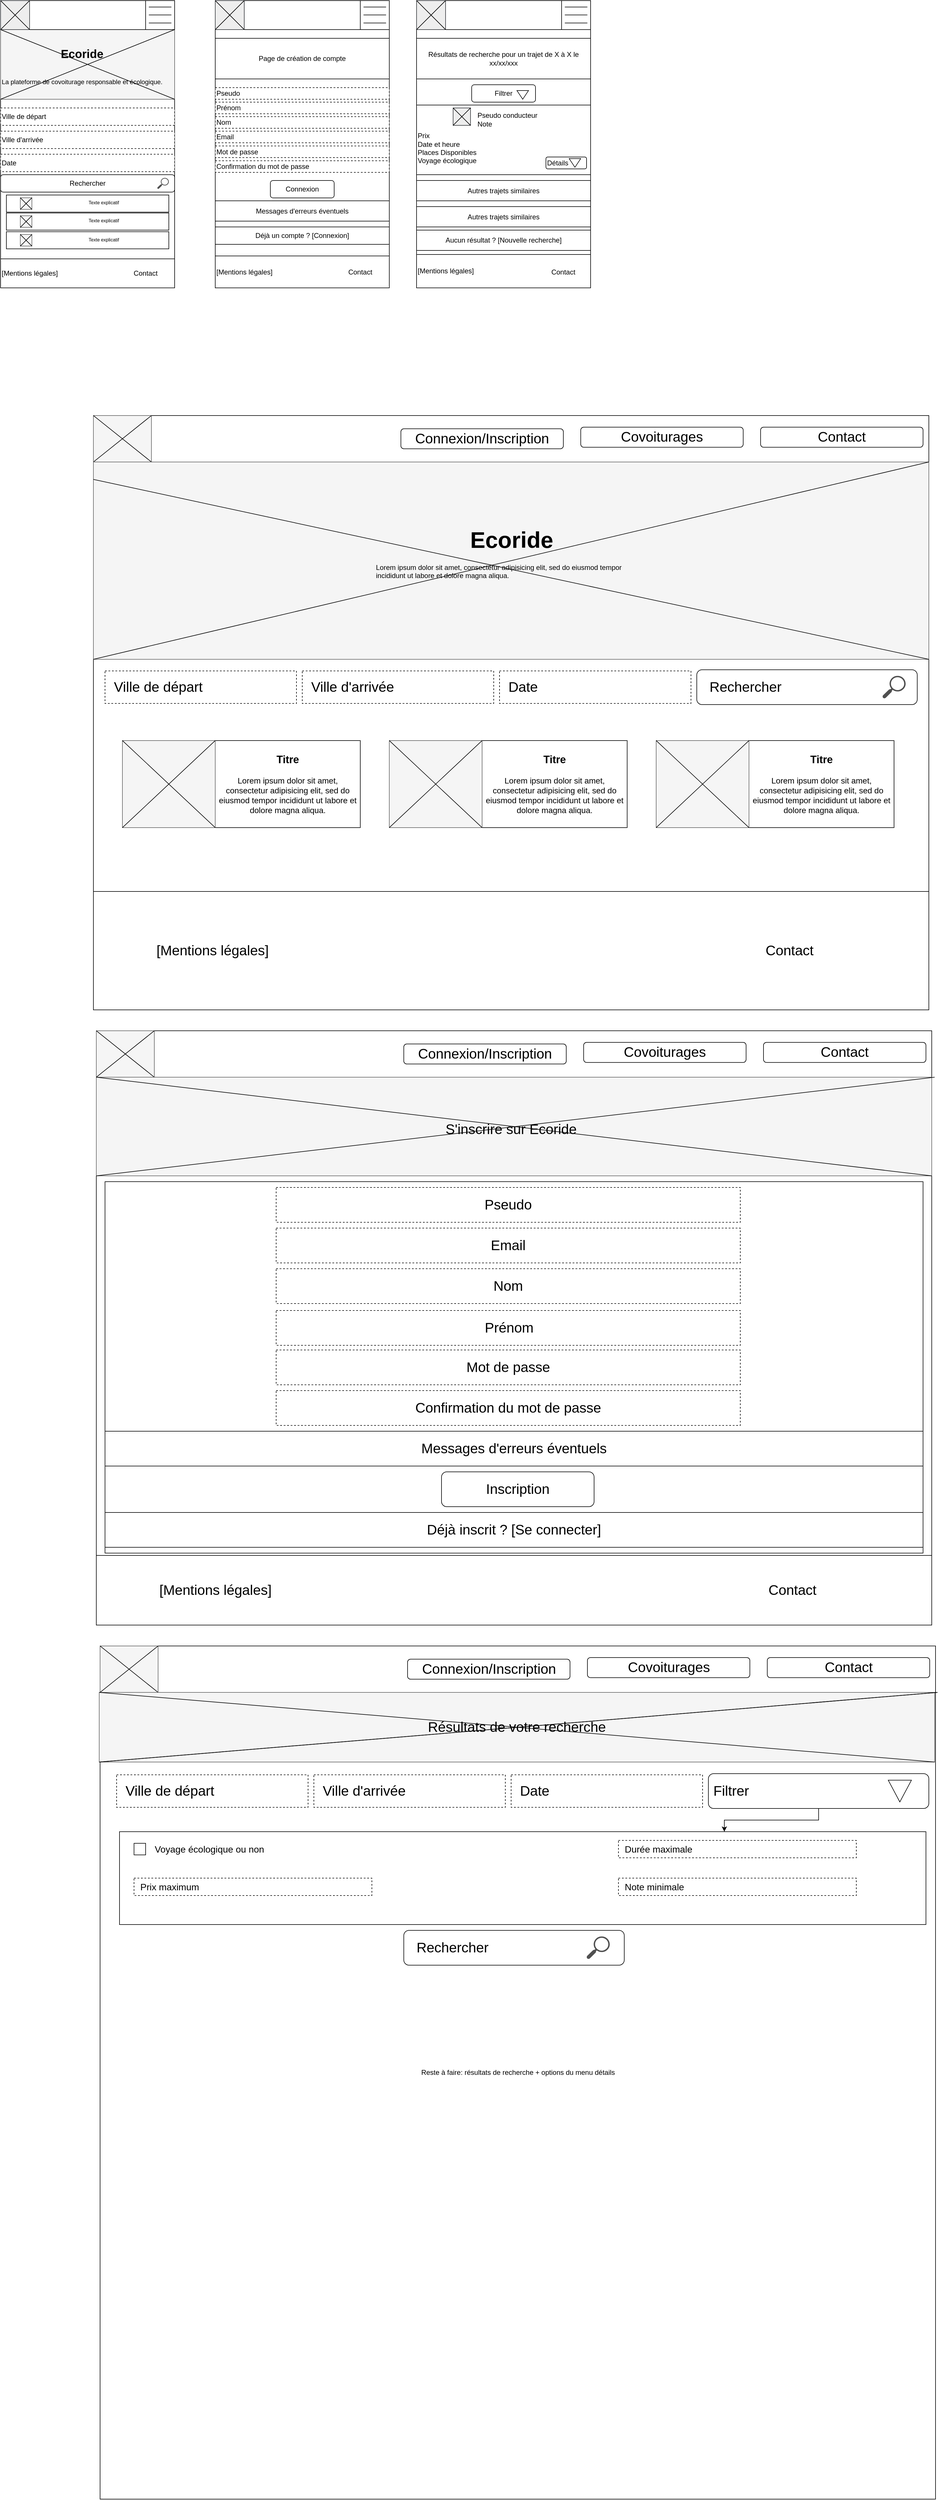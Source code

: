 <mxfile version="26.1.0">
  <diagram name="Page-1" id="P7umwvMnct3yrD_lnNOu">
    <mxGraphModel dx="3033" dy="1135" grid="1" gridSize="10" guides="1" tooltips="1" connect="1" arrows="1" fold="1" page="1" pageScale="1" pageWidth="827" pageHeight="1169" math="0" shadow="0">
      <root>
        <mxCell id="0" />
        <mxCell id="1" parent="0" />
        <mxCell id="SwhnOXpRfIDaBbRT-I1B-248" value="" style="rounded=0;whiteSpace=wrap;html=1;" vertex="1" parent="1">
          <mxGeometry x="-30" y="1300" width="1440" height="1024" as="geometry" />
        </mxCell>
        <mxCell id="SwhnOXpRfIDaBbRT-I1B-73" value="" style="rounded=0;whiteSpace=wrap;html=1;" vertex="1" parent="1">
          <mxGeometry x="527" y="587.5" width="300" height="492.5" as="geometry" />
        </mxCell>
        <mxCell id="SwhnOXpRfIDaBbRT-I1B-46" value="" style="rounded=0;whiteSpace=wrap;html=1;" vertex="1" parent="1">
          <mxGeometry x="180" y="585" width="300" height="495" as="geometry" />
        </mxCell>
        <mxCell id="SwhnOXpRfIDaBbRT-I1B-1" value="" style="rounded=0;whiteSpace=wrap;html=1;" vertex="1" parent="1">
          <mxGeometry x="-190" y="585" width="300" height="495" as="geometry" />
        </mxCell>
        <mxCell id="SwhnOXpRfIDaBbRT-I1B-24" value="" style="group;fillColor=#eeeeee;strokeColor=#36393d;" vertex="1" connectable="0" parent="1">
          <mxGeometry x="-190" y="635" width="300" height="120" as="geometry" />
        </mxCell>
        <mxCell id="SwhnOXpRfIDaBbRT-I1B-21" value="" style="rounded=0;whiteSpace=wrap;html=1;fillColor=#f5f5f5;fontColor=#333333;strokeColor=#666666;" vertex="1" parent="SwhnOXpRfIDaBbRT-I1B-24">
          <mxGeometry width="300" height="120" as="geometry" />
        </mxCell>
        <mxCell id="SwhnOXpRfIDaBbRT-I1B-22" value="" style="endArrow=none;html=1;rounded=0;entryX=0;entryY=1;entryDx=0;entryDy=0;exitX=1;exitY=0;exitDx=0;exitDy=0;" edge="1" parent="SwhnOXpRfIDaBbRT-I1B-24" source="SwhnOXpRfIDaBbRT-I1B-21" target="SwhnOXpRfIDaBbRT-I1B-21">
          <mxGeometry width="50" height="50" relative="1" as="geometry">
            <mxPoint x="125" y="80" as="sourcePoint" />
            <mxPoint x="175" y="30" as="targetPoint" />
          </mxGeometry>
        </mxCell>
        <mxCell id="SwhnOXpRfIDaBbRT-I1B-23" value="" style="endArrow=none;html=1;rounded=0;entryX=0;entryY=0;entryDx=0;entryDy=0;exitX=1;exitY=1;exitDx=0;exitDy=0;" edge="1" parent="SwhnOXpRfIDaBbRT-I1B-24" source="SwhnOXpRfIDaBbRT-I1B-21" target="SwhnOXpRfIDaBbRT-I1B-21">
          <mxGeometry width="50" height="50" relative="1" as="geometry">
            <mxPoint x="70" y="20" as="sourcePoint" />
            <mxPoint x="210" y="100" as="targetPoint" />
          </mxGeometry>
        </mxCell>
        <mxCell id="SwhnOXpRfIDaBbRT-I1B-25" value="&lt;h1 style=&quot;text-align: center; margin-top: 0px;&quot;&gt;&lt;span style=&quot;background-color: transparent; color: light-dark(rgb(0, 0, 0), rgb(255, 255, 255));&quot;&gt;&lt;font style=&quot;font-size: 20px;&quot;&gt;Ecoride&lt;/font&gt;&lt;/span&gt;&lt;/h1&gt;&lt;h1 style=&quot;margin-top: 0px;&quot;&gt;&lt;span style=&quot;background-color: transparent; color: light-dark(rgb(0, 0, 0), rgb(255, 255, 255)); font-weight: normal;&quot;&gt;&lt;font style=&quot;font-size: 11px;&quot;&gt;La plateforme de covoiturage responsable et écologique.&lt;/font&gt;&lt;/span&gt;&lt;/h1&gt;" style="text;html=1;whiteSpace=wrap;overflow=hidden;rounded=0;" vertex="1" parent="SwhnOXpRfIDaBbRT-I1B-24">
          <mxGeometry y="20" width="300" height="80" as="geometry" />
        </mxCell>
        <mxCell id="SwhnOXpRfIDaBbRT-I1B-26" value="Ville de départ" style="rounded=0;whiteSpace=wrap;html=1;dashed=1;align=left;" vertex="1" parent="1">
          <mxGeometry x="-190" y="770" width="300" height="30" as="geometry" />
        </mxCell>
        <mxCell id="SwhnOXpRfIDaBbRT-I1B-27" value="Ville d&#39;arrivée" style="rounded=0;whiteSpace=wrap;html=1;dashed=1;align=left;" vertex="1" parent="1">
          <mxGeometry x="-190" y="810" width="300" height="30" as="geometry" />
        </mxCell>
        <mxCell id="SwhnOXpRfIDaBbRT-I1B-28" value="Date" style="rounded=0;whiteSpace=wrap;html=1;dashed=1;align=left;" vertex="1" parent="1">
          <mxGeometry x="-190" y="849.75" width="300" height="30" as="geometry" />
        </mxCell>
        <mxCell id="SwhnOXpRfIDaBbRT-I1B-29" value="Rechercher" style="rounded=1;whiteSpace=wrap;html=1;" vertex="1" parent="1">
          <mxGeometry x="-190" y="885" width="300" height="30" as="geometry" />
        </mxCell>
        <mxCell id="SwhnOXpRfIDaBbRT-I1B-30" value="" style="sketch=0;pointerEvents=1;shadow=0;dashed=0;html=1;strokeColor=none;fillColor=#505050;labelPosition=center;verticalLabelPosition=bottom;verticalAlign=top;outlineConnect=0;align=center;shape=mxgraph.office.concepts.search;" vertex="1" parent="1">
          <mxGeometry x="80" y="890.5" width="20" height="19" as="geometry" />
        </mxCell>
        <mxCell id="SwhnOXpRfIDaBbRT-I1B-31" value="[Mentions légales]" style="rounded=0;whiteSpace=wrap;html=1;align=left;" vertex="1" parent="1">
          <mxGeometry x="-190" y="1030" width="300" height="50" as="geometry" />
        </mxCell>
        <mxCell id="SwhnOXpRfIDaBbRT-I1B-32" value="Contact" style="text;html=1;align=center;verticalAlign=middle;whiteSpace=wrap;rounded=0;" vertex="1" parent="1">
          <mxGeometry x="30" y="1040" width="60" height="30" as="geometry" />
        </mxCell>
        <mxCell id="SwhnOXpRfIDaBbRT-I1B-35" value="" style="group" vertex="1" connectable="0" parent="1">
          <mxGeometry x="527" y="585" width="300" height="50" as="geometry" />
        </mxCell>
        <mxCell id="SwhnOXpRfIDaBbRT-I1B-2" value="" style="rounded=0;whiteSpace=wrap;html=1;" vertex="1" parent="SwhnOXpRfIDaBbRT-I1B-35">
          <mxGeometry width="300" height="50" as="geometry" />
        </mxCell>
        <mxCell id="SwhnOXpRfIDaBbRT-I1B-8" value="" style="rounded=0;whiteSpace=wrap;html=1;fillColor=#eeeeee;strokeColor=#36393d;" vertex="1" parent="SwhnOXpRfIDaBbRT-I1B-35">
          <mxGeometry x="250" width="50" height="50" as="geometry" />
        </mxCell>
        <mxCell id="SwhnOXpRfIDaBbRT-I1B-9" value="" style="endArrow=none;html=1;rounded=0;" edge="1" parent="SwhnOXpRfIDaBbRT-I1B-35">
          <mxGeometry width="50" height="50" relative="1" as="geometry">
            <mxPoint x="250" y="50" as="sourcePoint" />
            <mxPoint x="300" as="targetPoint" />
          </mxGeometry>
        </mxCell>
        <mxCell id="SwhnOXpRfIDaBbRT-I1B-20" value="" style="group" vertex="1" connectable="0" parent="SwhnOXpRfIDaBbRT-I1B-35">
          <mxGeometry width="50" height="50" as="geometry" />
        </mxCell>
        <mxCell id="SwhnOXpRfIDaBbRT-I1B-12" value="" style="rounded=0;whiteSpace=wrap;html=1;" vertex="1" parent="SwhnOXpRfIDaBbRT-I1B-20">
          <mxGeometry width="50" height="50" as="geometry" />
        </mxCell>
        <mxCell id="SwhnOXpRfIDaBbRT-I1B-17" value="" style="endArrow=none;html=1;rounded=0;" edge="1" parent="SwhnOXpRfIDaBbRT-I1B-20">
          <mxGeometry width="50" height="50" relative="1" as="geometry">
            <mxPoint x="5.556" y="38.611" as="sourcePoint" />
            <mxPoint x="44.444" y="38.611" as="targetPoint" />
          </mxGeometry>
        </mxCell>
        <mxCell id="SwhnOXpRfIDaBbRT-I1B-18" value="" style="endArrow=none;html=1;rounded=0;" edge="1" parent="SwhnOXpRfIDaBbRT-I1B-20">
          <mxGeometry width="50" height="50" relative="1" as="geometry">
            <mxPoint x="5.556" y="24.722" as="sourcePoint" />
            <mxPoint x="44.444" y="24.722" as="targetPoint" />
          </mxGeometry>
        </mxCell>
        <mxCell id="SwhnOXpRfIDaBbRT-I1B-19" value="" style="endArrow=none;html=1;rounded=0;" edge="1" parent="SwhnOXpRfIDaBbRT-I1B-20">
          <mxGeometry width="50" height="50" relative="1" as="geometry">
            <mxPoint x="5.556" y="11.111" as="sourcePoint" />
            <mxPoint x="44.444" y="11.111" as="targetPoint" />
          </mxGeometry>
        </mxCell>
        <mxCell id="SwhnOXpRfIDaBbRT-I1B-34" value="" style="endArrow=none;html=1;rounded=0;entryX=0;entryY=0;entryDx=0;entryDy=0;exitX=1;exitY=1;exitDx=0;exitDy=0;" edge="1" parent="SwhnOXpRfIDaBbRT-I1B-35" source="SwhnOXpRfIDaBbRT-I1B-8" target="SwhnOXpRfIDaBbRT-I1B-8">
          <mxGeometry width="50" height="50" relative="1" as="geometry">
            <mxPoint x="190" y="130" as="sourcePoint" />
            <mxPoint x="240" y="80" as="targetPoint" />
          </mxGeometry>
        </mxCell>
        <mxCell id="SwhnOXpRfIDaBbRT-I1B-202" value="" style="group" vertex="1" connectable="0" parent="SwhnOXpRfIDaBbRT-I1B-35">
          <mxGeometry width="300" height="50" as="geometry" />
        </mxCell>
        <mxCell id="SwhnOXpRfIDaBbRT-I1B-203" value="" style="rounded=0;whiteSpace=wrap;html=1;" vertex="1" parent="SwhnOXpRfIDaBbRT-I1B-202">
          <mxGeometry width="300" height="50" as="geometry" />
        </mxCell>
        <mxCell id="SwhnOXpRfIDaBbRT-I1B-204" value="" style="rounded=0;whiteSpace=wrap;html=1;fillColor=#eeeeee;strokeColor=#36393d;" vertex="1" parent="SwhnOXpRfIDaBbRT-I1B-202">
          <mxGeometry width="50" height="50" as="geometry" />
        </mxCell>
        <mxCell id="SwhnOXpRfIDaBbRT-I1B-205" value="" style="endArrow=none;html=1;rounded=0;" edge="1" parent="SwhnOXpRfIDaBbRT-I1B-202">
          <mxGeometry width="50" height="50" relative="1" as="geometry">
            <mxPoint y="50" as="sourcePoint" />
            <mxPoint x="50" as="targetPoint" />
          </mxGeometry>
        </mxCell>
        <mxCell id="SwhnOXpRfIDaBbRT-I1B-206" value="" style="group" vertex="1" connectable="0" parent="SwhnOXpRfIDaBbRT-I1B-202">
          <mxGeometry x="250" width="50" height="50" as="geometry" />
        </mxCell>
        <mxCell id="SwhnOXpRfIDaBbRT-I1B-207" value="" style="rounded=0;whiteSpace=wrap;html=1;" vertex="1" parent="SwhnOXpRfIDaBbRT-I1B-206">
          <mxGeometry width="50" height="50" as="geometry" />
        </mxCell>
        <mxCell id="SwhnOXpRfIDaBbRT-I1B-208" value="" style="endArrow=none;html=1;rounded=0;" edge="1" parent="SwhnOXpRfIDaBbRT-I1B-206">
          <mxGeometry width="50" height="50" relative="1" as="geometry">
            <mxPoint x="5.556" y="38.611" as="sourcePoint" />
            <mxPoint x="44.444" y="38.611" as="targetPoint" />
          </mxGeometry>
        </mxCell>
        <mxCell id="SwhnOXpRfIDaBbRT-I1B-209" value="" style="endArrow=none;html=1;rounded=0;" edge="1" parent="SwhnOXpRfIDaBbRT-I1B-206">
          <mxGeometry width="50" height="50" relative="1" as="geometry">
            <mxPoint x="5.556" y="24.722" as="sourcePoint" />
            <mxPoint x="44.444" y="24.722" as="targetPoint" />
          </mxGeometry>
        </mxCell>
        <mxCell id="SwhnOXpRfIDaBbRT-I1B-210" value="" style="endArrow=none;html=1;rounded=0;" edge="1" parent="SwhnOXpRfIDaBbRT-I1B-206">
          <mxGeometry width="50" height="50" relative="1" as="geometry">
            <mxPoint x="5.556" y="11.111" as="sourcePoint" />
            <mxPoint x="44.444" y="11.111" as="targetPoint" />
          </mxGeometry>
        </mxCell>
        <mxCell id="SwhnOXpRfIDaBbRT-I1B-211" value="" style="endArrow=none;html=1;rounded=0;entryX=0;entryY=0;entryDx=0;entryDy=0;exitX=1;exitY=1;exitDx=0;exitDy=0;" edge="1" parent="SwhnOXpRfIDaBbRT-I1B-202" source="SwhnOXpRfIDaBbRT-I1B-204" target="SwhnOXpRfIDaBbRT-I1B-204">
          <mxGeometry width="50" height="50" relative="1" as="geometry">
            <mxPoint x="190" y="130" as="sourcePoint" />
            <mxPoint x="240" y="80" as="targetPoint" />
          </mxGeometry>
        </mxCell>
        <mxCell id="SwhnOXpRfIDaBbRT-I1B-36" value="" style="group" vertex="1" connectable="0" parent="1">
          <mxGeometry x="-190" y="585" width="300" height="50" as="geometry" />
        </mxCell>
        <mxCell id="SwhnOXpRfIDaBbRT-I1B-37" value="" style="rounded=0;whiteSpace=wrap;html=1;" vertex="1" parent="SwhnOXpRfIDaBbRT-I1B-36">
          <mxGeometry width="300" height="50" as="geometry" />
        </mxCell>
        <mxCell id="SwhnOXpRfIDaBbRT-I1B-38" value="" style="rounded=0;whiteSpace=wrap;html=1;fillColor=#eeeeee;strokeColor=#36393d;" vertex="1" parent="SwhnOXpRfIDaBbRT-I1B-36">
          <mxGeometry width="50" height="50" as="geometry" />
        </mxCell>
        <mxCell id="SwhnOXpRfIDaBbRT-I1B-39" value="" style="endArrow=none;html=1;rounded=0;" edge="1" parent="SwhnOXpRfIDaBbRT-I1B-36">
          <mxGeometry width="50" height="50" relative="1" as="geometry">
            <mxPoint y="50" as="sourcePoint" />
            <mxPoint x="50" as="targetPoint" />
          </mxGeometry>
        </mxCell>
        <mxCell id="SwhnOXpRfIDaBbRT-I1B-40" value="" style="group" vertex="1" connectable="0" parent="SwhnOXpRfIDaBbRT-I1B-36">
          <mxGeometry x="250" width="50" height="50" as="geometry" />
        </mxCell>
        <mxCell id="SwhnOXpRfIDaBbRT-I1B-41" value="" style="rounded=0;whiteSpace=wrap;html=1;" vertex="1" parent="SwhnOXpRfIDaBbRT-I1B-40">
          <mxGeometry width="50" height="50" as="geometry" />
        </mxCell>
        <mxCell id="SwhnOXpRfIDaBbRT-I1B-42" value="" style="endArrow=none;html=1;rounded=0;" edge="1" parent="SwhnOXpRfIDaBbRT-I1B-40">
          <mxGeometry width="50" height="50" relative="1" as="geometry">
            <mxPoint x="5.556" y="38.611" as="sourcePoint" />
            <mxPoint x="44.444" y="38.611" as="targetPoint" />
          </mxGeometry>
        </mxCell>
        <mxCell id="SwhnOXpRfIDaBbRT-I1B-43" value="" style="endArrow=none;html=1;rounded=0;" edge="1" parent="SwhnOXpRfIDaBbRT-I1B-40">
          <mxGeometry width="50" height="50" relative="1" as="geometry">
            <mxPoint x="5.556" y="24.722" as="sourcePoint" />
            <mxPoint x="44.444" y="24.722" as="targetPoint" />
          </mxGeometry>
        </mxCell>
        <mxCell id="SwhnOXpRfIDaBbRT-I1B-44" value="" style="endArrow=none;html=1;rounded=0;" edge="1" parent="SwhnOXpRfIDaBbRT-I1B-40">
          <mxGeometry width="50" height="50" relative="1" as="geometry">
            <mxPoint x="5.556" y="11.111" as="sourcePoint" />
            <mxPoint x="44.444" y="11.111" as="targetPoint" />
          </mxGeometry>
        </mxCell>
        <mxCell id="SwhnOXpRfIDaBbRT-I1B-45" value="" style="endArrow=none;html=1;rounded=0;entryX=0;entryY=0;entryDx=0;entryDy=0;exitX=1;exitY=1;exitDx=0;exitDy=0;" edge="1" parent="SwhnOXpRfIDaBbRT-I1B-36" source="SwhnOXpRfIDaBbRT-I1B-38" target="SwhnOXpRfIDaBbRT-I1B-38">
          <mxGeometry width="50" height="50" relative="1" as="geometry">
            <mxPoint x="190" y="130" as="sourcePoint" />
            <mxPoint x="240" y="80" as="targetPoint" />
          </mxGeometry>
        </mxCell>
        <mxCell id="SwhnOXpRfIDaBbRT-I1B-61" value="&lt;div style=&quot;&quot;&gt;&lt;span style=&quot;background-color: transparent; color: light-dark(rgb(0, 0, 0), rgb(255, 255, 255));&quot;&gt;&lt;br&gt;&lt;/span&gt;&lt;/div&gt;&lt;div style=&quot;&quot;&gt;&lt;span style=&quot;background-color: transparent; color: light-dark(rgb(0, 0, 0), rgb(255, 255, 255));&quot;&gt;&lt;br&gt;&lt;/span&gt;&lt;/div&gt;&lt;div style=&quot;&quot;&gt;&lt;span style=&quot;background-color: transparent; color: light-dark(rgb(0, 0, 0), rgb(255, 255, 255));&quot;&gt;Prix&lt;/span&gt;&lt;/div&gt;&lt;div&gt;&lt;div style=&quot;&quot;&gt;&lt;span style=&quot;background-color: transparent; color: light-dark(rgb(0, 0, 0), rgb(255, 255, 255));&quot;&gt;Date et h&lt;/span&gt;&lt;span style=&quot;background-color: transparent; color: light-dark(rgb(0, 0, 0), rgb(255, 255, 255));&quot;&gt;eure&lt;/span&gt;&lt;/div&gt;&lt;/div&gt;&lt;div style=&quot;&quot;&gt;Places Disponibles&lt;/div&gt;&lt;div style=&quot;&quot;&gt;Voyage écologique&lt;br&gt;&lt;/div&gt;" style="rounded=0;whiteSpace=wrap;html=1;align=left;" vertex="1" parent="1">
          <mxGeometry x="527" y="765" width="300" height="120" as="geometry" />
        </mxCell>
        <mxCell id="SwhnOXpRfIDaBbRT-I1B-62" value="Prénom" style="rounded=0;whiteSpace=wrap;html=1;dashed=1;align=left;" vertex="1" parent="1">
          <mxGeometry x="180" y="760" width="300" height="20" as="geometry" />
        </mxCell>
        <mxCell id="SwhnOXpRfIDaBbRT-I1B-63" value="Nom" style="rounded=0;whiteSpace=wrap;html=1;dashed=1;align=left;" vertex="1" parent="1">
          <mxGeometry x="180" y="785" width="300" height="20" as="geometry" />
        </mxCell>
        <mxCell id="SwhnOXpRfIDaBbRT-I1B-64" value="Email" style="rounded=0;whiteSpace=wrap;html=1;dashed=1;align=left;" vertex="1" parent="1">
          <mxGeometry x="180" y="810" width="300" height="20" as="geometry" />
        </mxCell>
        <mxCell id="SwhnOXpRfIDaBbRT-I1B-65" value="Mot de passe" style="rounded=0;whiteSpace=wrap;html=1;dashed=1;align=left;" vertex="1" parent="1">
          <mxGeometry x="180" y="835.5" width="300" height="20" as="geometry" />
        </mxCell>
        <mxCell id="SwhnOXpRfIDaBbRT-I1B-66" value="Confirmation du mot de passe" style="rounded=0;whiteSpace=wrap;html=1;dashed=1;align=left;" vertex="1" parent="1">
          <mxGeometry x="180" y="861" width="300" height="20" as="geometry" />
        </mxCell>
        <mxCell id="SwhnOXpRfIDaBbRT-I1B-67" value="Connexion" style="rounded=1;whiteSpace=wrap;html=1;" vertex="1" parent="1">
          <mxGeometry x="275" y="895" width="110" height="30" as="geometry" />
        </mxCell>
        <mxCell id="SwhnOXpRfIDaBbRT-I1B-68" value="Messages d&#39;erreurs éventuels" style="rounded=0;whiteSpace=wrap;html=1;" vertex="1" parent="1">
          <mxGeometry x="180" y="930" width="300" height="35" as="geometry" />
        </mxCell>
        <mxCell id="SwhnOXpRfIDaBbRT-I1B-69" value="[Mentions légales]" style="rounded=0;whiteSpace=wrap;html=1;align=left;" vertex="1" parent="1">
          <mxGeometry x="180" y="1025" width="300" height="55" as="geometry" />
        </mxCell>
        <mxCell id="SwhnOXpRfIDaBbRT-I1B-70" value="Contact" style="text;html=1;align=center;verticalAlign=middle;whiteSpace=wrap;rounded=0;" vertex="1" parent="1">
          <mxGeometry x="400" y="1037.5" width="60" height="30" as="geometry" />
        </mxCell>
        <mxCell id="SwhnOXpRfIDaBbRT-I1B-72" value="Déjà un compte ? [Connexion]" style="rounded=0;whiteSpace=wrap;html=1;" vertex="1" parent="1">
          <mxGeometry x="180" y="975" width="300" height="30" as="geometry" />
        </mxCell>
        <mxCell id="SwhnOXpRfIDaBbRT-I1B-74" value="Pseudo" style="rounded=0;whiteSpace=wrap;html=1;dashed=1;align=left;" vertex="1" parent="1">
          <mxGeometry x="180" y="735" width="300" height="20" as="geometry" />
        </mxCell>
        <mxCell id="SwhnOXpRfIDaBbRT-I1B-80" value="Résultats de recherche pour un trajet de X à X le xx/xx/xxx" style="rounded=0;whiteSpace=wrap;html=1;" vertex="1" parent="1">
          <mxGeometry x="527" y="650" width="300" height="70" as="geometry" />
        </mxCell>
        <mxCell id="SwhnOXpRfIDaBbRT-I1B-81" value="Filtrer" style="rounded=1;whiteSpace=wrap;html=1;" vertex="1" parent="1">
          <mxGeometry x="622" y="730" width="110" height="30" as="geometry" />
        </mxCell>
        <mxCell id="SwhnOXpRfIDaBbRT-I1B-82" value="" style="triangle;whiteSpace=wrap;html=1;direction=south;" vertex="1" parent="1">
          <mxGeometry x="700" y="740" width="20" height="15" as="geometry" />
        </mxCell>
        <mxCell id="SwhnOXpRfIDaBbRT-I1B-98" value="" style="group" vertex="1" connectable="0" parent="1">
          <mxGeometry x="590" y="770" width="30" height="30" as="geometry" />
        </mxCell>
        <mxCell id="SwhnOXpRfIDaBbRT-I1B-95" value="" style="rounded=0;whiteSpace=wrap;html=1;fillColor=#eeeeee;strokeColor=#36393d;" vertex="1" parent="SwhnOXpRfIDaBbRT-I1B-98">
          <mxGeometry width="30" height="30" as="geometry" />
        </mxCell>
        <mxCell id="SwhnOXpRfIDaBbRT-I1B-96" value="" style="endArrow=none;html=1;rounded=0;entryX=0;entryY=0;entryDx=0;entryDy=0;" edge="1" parent="SwhnOXpRfIDaBbRT-I1B-98" target="SwhnOXpRfIDaBbRT-I1B-95">
          <mxGeometry width="50" height="50" relative="1" as="geometry">
            <mxPoint x="30" y="30" as="sourcePoint" />
            <mxPoint x="-1.8" as="targetPoint" />
          </mxGeometry>
        </mxCell>
        <mxCell id="SwhnOXpRfIDaBbRT-I1B-97" value="" style="endArrow=none;html=1;rounded=0;entryX=1;entryY=0;entryDx=0;entryDy=0;exitX=0;exitY=1;exitDx=0;exitDy=0;" edge="1" parent="SwhnOXpRfIDaBbRT-I1B-98" source="SwhnOXpRfIDaBbRT-I1B-95" target="SwhnOXpRfIDaBbRT-I1B-95">
          <mxGeometry width="50" height="50" relative="1" as="geometry">
            <mxPoint x="-1.8" y="30" as="sourcePoint" />
            <mxPoint x="28.2" as="targetPoint" />
          </mxGeometry>
        </mxCell>
        <mxCell id="SwhnOXpRfIDaBbRT-I1B-99" value="Pseudo conducteur&lt;div&gt;Note&lt;/div&gt;" style="text;html=1;align=left;verticalAlign=middle;resizable=0;points=[];autosize=1;strokeColor=none;fillColor=none;" vertex="1" parent="1">
          <mxGeometry x="630" y="770" width="130" height="40" as="geometry" />
        </mxCell>
        <mxCell id="SwhnOXpRfIDaBbRT-I1B-100" value="Détails" style="rounded=1;whiteSpace=wrap;html=1;align=left;" vertex="1" parent="1">
          <mxGeometry x="750" y="854.5" width="70" height="20.5" as="geometry" />
        </mxCell>
        <mxCell id="SwhnOXpRfIDaBbRT-I1B-101" value="" style="triangle;whiteSpace=wrap;html=1;direction=south;" vertex="1" parent="1">
          <mxGeometry x="790" y="857.25" width="20" height="15" as="geometry" />
        </mxCell>
        <mxCell id="SwhnOXpRfIDaBbRT-I1B-104" value="Autres trajets similaires" style="rounded=0;whiteSpace=wrap;html=1;" vertex="1" parent="1">
          <mxGeometry x="527" y="895" width="300" height="35" as="geometry" />
        </mxCell>
        <mxCell id="SwhnOXpRfIDaBbRT-I1B-105" value="Aucun résultat ? [Nouvelle recherche]" style="rounded=0;whiteSpace=wrap;html=1;" vertex="1" parent="1">
          <mxGeometry x="527" y="980.5" width="300" height="35" as="geometry" />
        </mxCell>
        <mxCell id="SwhnOXpRfIDaBbRT-I1B-106" value="[Mentions légales]" style="rounded=0;whiteSpace=wrap;html=1;align=left;" vertex="1" parent="1">
          <mxGeometry x="527" y="1022.5" width="300" height="57.5" as="geometry" />
        </mxCell>
        <mxCell id="SwhnOXpRfIDaBbRT-I1B-107" value="Contact" style="text;html=1;align=center;verticalAlign=middle;whiteSpace=wrap;rounded=0;" vertex="1" parent="1">
          <mxGeometry x="750" y="1037.5" width="60" height="30" as="geometry" />
        </mxCell>
        <mxCell id="SwhnOXpRfIDaBbRT-I1B-108" value="Page de création de compte" style="rounded=0;whiteSpace=wrap;html=1;" vertex="1" parent="1">
          <mxGeometry x="180" y="650" width="300" height="70" as="geometry" />
        </mxCell>
        <mxCell id="SwhnOXpRfIDaBbRT-I1B-191" value="Autres trajets similaires" style="rounded=0;whiteSpace=wrap;html=1;" vertex="1" parent="1">
          <mxGeometry x="527" y="940" width="300" height="35" as="geometry" />
        </mxCell>
        <mxCell id="SwhnOXpRfIDaBbRT-I1B-192" value="" style="group" vertex="1" connectable="0" parent="1">
          <mxGeometry x="180" y="585" width="300" height="50" as="geometry" />
        </mxCell>
        <mxCell id="SwhnOXpRfIDaBbRT-I1B-193" value="" style="rounded=0;whiteSpace=wrap;html=1;" vertex="1" parent="SwhnOXpRfIDaBbRT-I1B-192">
          <mxGeometry width="300" height="50" as="geometry" />
        </mxCell>
        <mxCell id="SwhnOXpRfIDaBbRT-I1B-194" value="" style="rounded=0;whiteSpace=wrap;html=1;fillColor=#eeeeee;strokeColor=#36393d;" vertex="1" parent="SwhnOXpRfIDaBbRT-I1B-192">
          <mxGeometry width="50" height="50" as="geometry" />
        </mxCell>
        <mxCell id="SwhnOXpRfIDaBbRT-I1B-195" value="" style="endArrow=none;html=1;rounded=0;" edge="1" parent="SwhnOXpRfIDaBbRT-I1B-192">
          <mxGeometry width="50" height="50" relative="1" as="geometry">
            <mxPoint y="50" as="sourcePoint" />
            <mxPoint x="50" as="targetPoint" />
          </mxGeometry>
        </mxCell>
        <mxCell id="SwhnOXpRfIDaBbRT-I1B-196" value="" style="group" vertex="1" connectable="0" parent="SwhnOXpRfIDaBbRT-I1B-192">
          <mxGeometry x="250" width="50" height="50" as="geometry" />
        </mxCell>
        <mxCell id="SwhnOXpRfIDaBbRT-I1B-197" value="" style="rounded=0;whiteSpace=wrap;html=1;" vertex="1" parent="SwhnOXpRfIDaBbRT-I1B-196">
          <mxGeometry width="50" height="50" as="geometry" />
        </mxCell>
        <mxCell id="SwhnOXpRfIDaBbRT-I1B-198" value="" style="endArrow=none;html=1;rounded=0;" edge="1" parent="SwhnOXpRfIDaBbRT-I1B-196">
          <mxGeometry width="50" height="50" relative="1" as="geometry">
            <mxPoint x="5.556" y="38.611" as="sourcePoint" />
            <mxPoint x="44.444" y="38.611" as="targetPoint" />
          </mxGeometry>
        </mxCell>
        <mxCell id="SwhnOXpRfIDaBbRT-I1B-199" value="" style="endArrow=none;html=1;rounded=0;" edge="1" parent="SwhnOXpRfIDaBbRT-I1B-196">
          <mxGeometry width="50" height="50" relative="1" as="geometry">
            <mxPoint x="5.556" y="24.722" as="sourcePoint" />
            <mxPoint x="44.444" y="24.722" as="targetPoint" />
          </mxGeometry>
        </mxCell>
        <mxCell id="SwhnOXpRfIDaBbRT-I1B-200" value="" style="endArrow=none;html=1;rounded=0;" edge="1" parent="SwhnOXpRfIDaBbRT-I1B-196">
          <mxGeometry width="50" height="50" relative="1" as="geometry">
            <mxPoint x="5.556" y="11.111" as="sourcePoint" />
            <mxPoint x="44.444" y="11.111" as="targetPoint" />
          </mxGeometry>
        </mxCell>
        <mxCell id="SwhnOXpRfIDaBbRT-I1B-201" value="" style="endArrow=none;html=1;rounded=0;entryX=0;entryY=0;entryDx=0;entryDy=0;exitX=1;exitY=1;exitDx=0;exitDy=0;" edge="1" parent="SwhnOXpRfIDaBbRT-I1B-192" source="SwhnOXpRfIDaBbRT-I1B-194" target="SwhnOXpRfIDaBbRT-I1B-194">
          <mxGeometry width="50" height="50" relative="1" as="geometry">
            <mxPoint x="190" y="130" as="sourcePoint" />
            <mxPoint x="240" y="80" as="targetPoint" />
          </mxGeometry>
        </mxCell>
        <mxCell id="SwhnOXpRfIDaBbRT-I1B-230" value="" style="group" vertex="1" connectable="0" parent="1">
          <mxGeometry x="-180" y="983.25" width="280" height="29.5" as="geometry" />
        </mxCell>
        <mxCell id="SwhnOXpRfIDaBbRT-I1B-213" value="" style="rounded=0;whiteSpace=wrap;html=1;" vertex="1" parent="SwhnOXpRfIDaBbRT-I1B-230">
          <mxGeometry width="280" height="29.5" as="geometry" />
        </mxCell>
        <mxCell id="SwhnOXpRfIDaBbRT-I1B-218" value="" style="group" vertex="1" connectable="0" parent="SwhnOXpRfIDaBbRT-I1B-230">
          <mxGeometry x="24" y="4.75" width="224" height="20" as="geometry" />
        </mxCell>
        <mxCell id="SwhnOXpRfIDaBbRT-I1B-212" value="" style="whiteSpace=wrap;html=1;aspect=fixed;fillColor=#f5f5f5;fontColor=#333333;strokeColor=#666666;" vertex="1" parent="SwhnOXpRfIDaBbRT-I1B-218">
          <mxGeometry width="20" height="20" as="geometry" />
        </mxCell>
        <mxCell id="SwhnOXpRfIDaBbRT-I1B-215" value="" style="endArrow=none;html=1;rounded=0;entryX=0;entryY=0;entryDx=0;entryDy=0;exitX=1;exitY=1;exitDx=0;exitDy=0;" edge="1" parent="SwhnOXpRfIDaBbRT-I1B-218" source="SwhnOXpRfIDaBbRT-I1B-212" target="SwhnOXpRfIDaBbRT-I1B-212">
          <mxGeometry width="50" height="50" relative="1" as="geometry">
            <mxPoint x="1024" y="114.75" as="sourcePoint" />
            <mxPoint y="4.75" as="targetPoint" />
          </mxGeometry>
        </mxCell>
        <mxCell id="SwhnOXpRfIDaBbRT-I1B-216" value="" style="endArrow=none;html=1;rounded=0;entryX=0;entryY=1;entryDx=0;entryDy=0;exitX=1;exitY=0;exitDx=0;exitDy=0;" edge="1" parent="SwhnOXpRfIDaBbRT-I1B-218" source="SwhnOXpRfIDaBbRT-I1B-212" target="SwhnOXpRfIDaBbRT-I1B-212">
          <mxGeometry width="50" height="50" relative="1" as="geometry">
            <mxPoint x="96" y="29.75" as="sourcePoint" />
            <mxPoint x="32" y="9.75" as="targetPoint" />
          </mxGeometry>
        </mxCell>
        <mxCell id="SwhnOXpRfIDaBbRT-I1B-217" value="&lt;font style=&quot;font-size: 8px;&quot;&gt;Texte&amp;nbsp;&lt;/font&gt;&lt;span style=&quot;background-color: transparent; color: light-dark(rgb(0, 0, 0), rgb(255, 255, 255)); font-size: 8px;&quot;&gt;explicatif&lt;/span&gt;" style="text;html=1;align=center;verticalAlign=middle;whiteSpace=wrap;rounded=0;spacing=0;" vertex="1" parent="SwhnOXpRfIDaBbRT-I1B-218">
          <mxGeometry x="64" width="160" height="15" as="geometry" />
        </mxCell>
        <mxCell id="SwhnOXpRfIDaBbRT-I1B-256" value="" style="group" vertex="1" connectable="0" parent="1">
          <mxGeometry x="-30" y="1300" width="1440" height="90" as="geometry" />
        </mxCell>
        <mxCell id="SwhnOXpRfIDaBbRT-I1B-249" value="" style="rounded=0;whiteSpace=wrap;html=1;" vertex="1" parent="SwhnOXpRfIDaBbRT-I1B-256">
          <mxGeometry width="1440" height="80" as="geometry" />
        </mxCell>
        <mxCell id="SwhnOXpRfIDaBbRT-I1B-250" value="" style="rounded=0;whiteSpace=wrap;html=1;fillColor=#f5f5f5;fontColor=#333333;strokeColor=#666666;" vertex="1" parent="SwhnOXpRfIDaBbRT-I1B-256">
          <mxGeometry width="100" height="80" as="geometry" />
        </mxCell>
        <mxCell id="SwhnOXpRfIDaBbRT-I1B-251" value="" style="endArrow=none;html=1;rounded=0;entryX=0;entryY=0;entryDx=0;entryDy=0;exitX=1;exitY=1;exitDx=0;exitDy=0;" edge="1" parent="SwhnOXpRfIDaBbRT-I1B-256" source="SwhnOXpRfIDaBbRT-I1B-250" target="SwhnOXpRfIDaBbRT-I1B-250">
          <mxGeometry width="50" height="50" relative="1" as="geometry">
            <mxPoint x="720" y="373.846" as="sourcePoint" />
            <mxPoint x="770" y="339.231" as="targetPoint" />
          </mxGeometry>
        </mxCell>
        <mxCell id="SwhnOXpRfIDaBbRT-I1B-252" value="" style="endArrow=none;html=1;rounded=0;entryX=1;entryY=0;entryDx=0;entryDy=0;exitX=0;exitY=1;exitDx=0;exitDy=0;" edge="1" parent="SwhnOXpRfIDaBbRT-I1B-256" source="SwhnOXpRfIDaBbRT-I1B-250" target="SwhnOXpRfIDaBbRT-I1B-250">
          <mxGeometry width="50" height="50" relative="1" as="geometry">
            <mxPoint x="196.25" y="242.308" as="sourcePoint" />
            <mxPoint x="46.25" y="152.308" as="targetPoint" />
          </mxGeometry>
        </mxCell>
        <mxCell id="SwhnOXpRfIDaBbRT-I1B-253" value="&lt;font style=&quot;font-size: 24px;&quot;&gt;Connexion/Inscription&lt;/font&gt;" style="rounded=1;whiteSpace=wrap;html=1;" vertex="1" parent="SwhnOXpRfIDaBbRT-I1B-256">
          <mxGeometry x="530" y="22.692" width="280" height="34.615" as="geometry" />
        </mxCell>
        <mxCell id="SwhnOXpRfIDaBbRT-I1B-254" value="&lt;font style=&quot;font-size: 24px;&quot;&gt;Covoiturages&lt;/font&gt;" style="rounded=1;whiteSpace=wrap;html=1;" vertex="1" parent="SwhnOXpRfIDaBbRT-I1B-256">
          <mxGeometry x="840" y="20.002" width="280" height="34.615" as="geometry" />
        </mxCell>
        <mxCell id="SwhnOXpRfIDaBbRT-I1B-255" value="&lt;font style=&quot;font-size: 24px;&quot;&gt;Contact&lt;/font&gt;" style="rounded=1;whiteSpace=wrap;html=1;" vertex="1" parent="SwhnOXpRfIDaBbRT-I1B-256">
          <mxGeometry x="1150" y="20.002" width="280" height="34.615" as="geometry" />
        </mxCell>
        <mxCell id="SwhnOXpRfIDaBbRT-I1B-257" value="" style="rounded=0;whiteSpace=wrap;html=1;fillColor=#f5f5f5;fontColor=#333333;strokeColor=#666666;" vertex="1" parent="1">
          <mxGeometry x="-30" y="1380" width="1440" height="340" as="geometry" />
        </mxCell>
        <mxCell id="SwhnOXpRfIDaBbRT-I1B-258" value="" style="endArrow=none;html=1;rounded=0;entryX=1;entryY=1;entryDx=0;entryDy=0;" edge="1" parent="1" target="SwhnOXpRfIDaBbRT-I1B-257">
          <mxGeometry width="50" height="50" relative="1" as="geometry">
            <mxPoint x="-30" y="1410" as="sourcePoint" />
            <mxPoint x="740" y="1780" as="targetPoint" />
          </mxGeometry>
        </mxCell>
        <mxCell id="SwhnOXpRfIDaBbRT-I1B-259" value="" style="endArrow=none;html=1;rounded=0;entryX=1;entryY=0;entryDx=0;entryDy=0;exitX=0;exitY=1;exitDx=0;exitDy=0;" edge="1" parent="1" source="SwhnOXpRfIDaBbRT-I1B-257" target="SwhnOXpRfIDaBbRT-I1B-257">
          <mxGeometry width="50" height="50" relative="1" as="geometry">
            <mxPoint x="690" y="1830" as="sourcePoint" />
            <mxPoint x="740" y="1780" as="targetPoint" />
          </mxGeometry>
        </mxCell>
        <mxCell id="SwhnOXpRfIDaBbRT-I1B-260" value="&lt;h1 style=&quot;text-align: center; margin-top: 0px;&quot;&gt;&lt;font style=&quot;font-size: 39px;&quot;&gt;Ecoride&lt;/font&gt;&lt;/h1&gt;&lt;p&gt;Lorem ipsum dolor sit amet, consectetur adipisicing elit, sed do eiusmod tempor incididunt ut labore et dolore magna aliqua.&lt;/p&gt;" style="text;html=1;whiteSpace=wrap;overflow=hidden;rounded=0;" vertex="1" parent="1">
          <mxGeometry x="455" y="1485" width="470" height="130" as="geometry" />
        </mxCell>
        <mxCell id="SwhnOXpRfIDaBbRT-I1B-263" value="" style="group" vertex="1" connectable="0" parent="1">
          <mxGeometry x="-180" y="920" width="280" height="29.5" as="geometry" />
        </mxCell>
        <mxCell id="SwhnOXpRfIDaBbRT-I1B-264" value="" style="rounded=0;whiteSpace=wrap;html=1;" vertex="1" parent="SwhnOXpRfIDaBbRT-I1B-263">
          <mxGeometry width="280" height="29.5" as="geometry" />
        </mxCell>
        <mxCell id="SwhnOXpRfIDaBbRT-I1B-265" value="" style="group" vertex="1" connectable="0" parent="SwhnOXpRfIDaBbRT-I1B-263">
          <mxGeometry x="24" y="4.75" width="224" height="20" as="geometry" />
        </mxCell>
        <mxCell id="SwhnOXpRfIDaBbRT-I1B-266" value="" style="whiteSpace=wrap;html=1;aspect=fixed;fillColor=#f5f5f5;fontColor=#333333;strokeColor=#666666;" vertex="1" parent="SwhnOXpRfIDaBbRT-I1B-265">
          <mxGeometry width="20" height="20" as="geometry" />
        </mxCell>
        <mxCell id="SwhnOXpRfIDaBbRT-I1B-267" value="" style="endArrow=none;html=1;rounded=0;entryX=0;entryY=0;entryDx=0;entryDy=0;exitX=1;exitY=1;exitDx=0;exitDy=0;" edge="1" parent="SwhnOXpRfIDaBbRT-I1B-265" source="SwhnOXpRfIDaBbRT-I1B-266" target="SwhnOXpRfIDaBbRT-I1B-266">
          <mxGeometry width="50" height="50" relative="1" as="geometry">
            <mxPoint x="1024" y="114.75" as="sourcePoint" />
            <mxPoint y="4.75" as="targetPoint" />
          </mxGeometry>
        </mxCell>
        <mxCell id="SwhnOXpRfIDaBbRT-I1B-268" value="" style="endArrow=none;html=1;rounded=0;entryX=0;entryY=1;entryDx=0;entryDy=0;exitX=1;exitY=0;exitDx=0;exitDy=0;" edge="1" parent="SwhnOXpRfIDaBbRT-I1B-265" source="SwhnOXpRfIDaBbRT-I1B-266" target="SwhnOXpRfIDaBbRT-I1B-266">
          <mxGeometry width="50" height="50" relative="1" as="geometry">
            <mxPoint x="96" y="29.75" as="sourcePoint" />
            <mxPoint x="32" y="9.75" as="targetPoint" />
          </mxGeometry>
        </mxCell>
        <mxCell id="SwhnOXpRfIDaBbRT-I1B-269" value="&lt;font style=&quot;font-size: 8px;&quot;&gt;Texte&amp;nbsp;&lt;/font&gt;&lt;span style=&quot;background-color: transparent; color: light-dark(rgb(0, 0, 0), rgb(255, 255, 255)); font-size: 8px;&quot;&gt;explicatif&lt;/span&gt;" style="text;html=1;align=center;verticalAlign=middle;whiteSpace=wrap;rounded=0;spacing=0;" vertex="1" parent="SwhnOXpRfIDaBbRT-I1B-265">
          <mxGeometry x="64" width="160" height="15" as="geometry" />
        </mxCell>
        <mxCell id="SwhnOXpRfIDaBbRT-I1B-270" value="" style="group" vertex="1" connectable="0" parent="1">
          <mxGeometry x="-180" y="951" width="280" height="29.5" as="geometry" />
        </mxCell>
        <mxCell id="SwhnOXpRfIDaBbRT-I1B-271" value="" style="rounded=0;whiteSpace=wrap;html=1;" vertex="1" parent="SwhnOXpRfIDaBbRT-I1B-270">
          <mxGeometry width="280" height="29.5" as="geometry" />
        </mxCell>
        <mxCell id="SwhnOXpRfIDaBbRT-I1B-272" value="" style="group" vertex="1" connectable="0" parent="SwhnOXpRfIDaBbRT-I1B-270">
          <mxGeometry x="24" y="4.75" width="224" height="20" as="geometry" />
        </mxCell>
        <mxCell id="SwhnOXpRfIDaBbRT-I1B-273" value="" style="whiteSpace=wrap;html=1;aspect=fixed;fillColor=#f5f5f5;fontColor=#333333;strokeColor=#666666;" vertex="1" parent="SwhnOXpRfIDaBbRT-I1B-272">
          <mxGeometry width="20" height="20" as="geometry" />
        </mxCell>
        <mxCell id="SwhnOXpRfIDaBbRT-I1B-274" value="" style="endArrow=none;html=1;rounded=0;entryX=0;entryY=0;entryDx=0;entryDy=0;exitX=1;exitY=1;exitDx=0;exitDy=0;" edge="1" parent="SwhnOXpRfIDaBbRT-I1B-272" source="SwhnOXpRfIDaBbRT-I1B-273" target="SwhnOXpRfIDaBbRT-I1B-273">
          <mxGeometry width="50" height="50" relative="1" as="geometry">
            <mxPoint x="1024" y="114.75" as="sourcePoint" />
            <mxPoint y="4.75" as="targetPoint" />
          </mxGeometry>
        </mxCell>
        <mxCell id="SwhnOXpRfIDaBbRT-I1B-275" value="" style="endArrow=none;html=1;rounded=0;entryX=0;entryY=1;entryDx=0;entryDy=0;exitX=1;exitY=0;exitDx=0;exitDy=0;" edge="1" parent="SwhnOXpRfIDaBbRT-I1B-272" source="SwhnOXpRfIDaBbRT-I1B-273" target="SwhnOXpRfIDaBbRT-I1B-273">
          <mxGeometry width="50" height="50" relative="1" as="geometry">
            <mxPoint x="96" y="29.75" as="sourcePoint" />
            <mxPoint x="32" y="9.75" as="targetPoint" />
          </mxGeometry>
        </mxCell>
        <mxCell id="SwhnOXpRfIDaBbRT-I1B-276" value="&lt;font style=&quot;font-size: 8px;&quot;&gt;Texte&amp;nbsp;&lt;/font&gt;&lt;span style=&quot;background-color: transparent; color: light-dark(rgb(0, 0, 0), rgb(255, 255, 255)); font-size: 8px;&quot;&gt;explicatif&lt;/span&gt;" style="text;html=1;align=center;verticalAlign=middle;whiteSpace=wrap;rounded=0;spacing=0;" vertex="1" parent="SwhnOXpRfIDaBbRT-I1B-272">
          <mxGeometry x="64" width="160" height="15" as="geometry" />
        </mxCell>
        <mxCell id="SwhnOXpRfIDaBbRT-I1B-286" value="" style="group" vertex="1" connectable="0" parent="1">
          <mxGeometry x="20" y="1860" width="410" height="150" as="geometry" />
        </mxCell>
        <mxCell id="SwhnOXpRfIDaBbRT-I1B-285" value="&lt;font style=&quot;&quot;&gt;&lt;font style=&quot;font-size: 18px;&quot;&gt;&lt;b&gt;Titre&lt;/b&gt;&lt;/font&gt;&lt;br&gt;&lt;span style=&quot;font-size: 14px; text-align: left;&quot;&gt;&lt;br&gt;&lt;/span&gt;&lt;/font&gt;&lt;div&gt;&lt;font style=&quot;&quot;&gt;&lt;span style=&quot;font-size: 14px; text-align: left;&quot;&gt;Lorem ipsum dolor sit amet, consectetur adipisicing elit, sed do eiusmod tempor incididunt ut labore et dolore magna aliqua.&lt;/span&gt;&lt;/font&gt;&lt;/div&gt;" style="rounded=0;whiteSpace=wrap;html=1;" vertex="1" parent="SwhnOXpRfIDaBbRT-I1B-286">
          <mxGeometry x="160" width="250" height="150" as="geometry" />
        </mxCell>
        <mxCell id="SwhnOXpRfIDaBbRT-I1B-282" value="" style="rounded=0;whiteSpace=wrap;html=1;fillColor=#f5f5f5;fontColor=#333333;strokeColor=#666666;" vertex="1" parent="SwhnOXpRfIDaBbRT-I1B-286">
          <mxGeometry width="160" height="150" as="geometry" />
        </mxCell>
        <mxCell id="SwhnOXpRfIDaBbRT-I1B-283" value="" style="endArrow=none;html=1;rounded=0;exitX=0;exitY=1;exitDx=0;exitDy=0;entryX=1;entryY=0;entryDx=0;entryDy=0;" edge="1" parent="SwhnOXpRfIDaBbRT-I1B-286" source="SwhnOXpRfIDaBbRT-I1B-282" target="SwhnOXpRfIDaBbRT-I1B-282">
          <mxGeometry width="50" height="50" relative="1" as="geometry">
            <mxPoint x="580" y="90" as="sourcePoint" />
            <mxPoint x="630" y="40" as="targetPoint" />
          </mxGeometry>
        </mxCell>
        <mxCell id="SwhnOXpRfIDaBbRT-I1B-284" value="" style="endArrow=none;html=1;rounded=0;exitX=0;exitY=0;exitDx=0;exitDy=0;entryX=1;entryY=1;entryDx=0;entryDy=0;" edge="1" parent="SwhnOXpRfIDaBbRT-I1B-286" source="SwhnOXpRfIDaBbRT-I1B-282" target="SwhnOXpRfIDaBbRT-I1B-282">
          <mxGeometry width="50" height="50" relative="1" as="geometry">
            <mxPoint x="10" y="160" as="sourcePoint" />
            <mxPoint x="170" y="10" as="targetPoint" />
          </mxGeometry>
        </mxCell>
        <mxCell id="SwhnOXpRfIDaBbRT-I1B-287" value="" style="group" vertex="1" connectable="0" parent="1">
          <mxGeometry x="480" y="1860" width="410" height="150" as="geometry" />
        </mxCell>
        <mxCell id="SwhnOXpRfIDaBbRT-I1B-288" value="&lt;font style=&quot;&quot;&gt;&lt;font style=&quot;font-size: 18px;&quot;&gt;&lt;b&gt;Titre&lt;/b&gt;&lt;/font&gt;&lt;br&gt;&lt;span style=&quot;font-size: 14px; text-align: left;&quot;&gt;&lt;br&gt;&lt;/span&gt;&lt;/font&gt;&lt;div&gt;&lt;font style=&quot;&quot;&gt;&lt;span style=&quot;font-size: 14px; text-align: left;&quot;&gt;Lorem ipsum dolor sit amet, consectetur adipisicing elit, sed do eiusmod tempor incididunt ut labore et dolore magna aliqua.&lt;/span&gt;&lt;/font&gt;&lt;/div&gt;" style="rounded=0;whiteSpace=wrap;html=1;" vertex="1" parent="SwhnOXpRfIDaBbRT-I1B-287">
          <mxGeometry x="160" width="250" height="150" as="geometry" />
        </mxCell>
        <mxCell id="SwhnOXpRfIDaBbRT-I1B-289" value="" style="rounded=0;whiteSpace=wrap;html=1;fillColor=#f5f5f5;fontColor=#333333;strokeColor=#666666;" vertex="1" parent="SwhnOXpRfIDaBbRT-I1B-287">
          <mxGeometry width="160" height="150" as="geometry" />
        </mxCell>
        <mxCell id="SwhnOXpRfIDaBbRT-I1B-290" value="" style="endArrow=none;html=1;rounded=0;exitX=0;exitY=1;exitDx=0;exitDy=0;entryX=1;entryY=0;entryDx=0;entryDy=0;" edge="1" parent="SwhnOXpRfIDaBbRT-I1B-287" source="SwhnOXpRfIDaBbRT-I1B-289" target="SwhnOXpRfIDaBbRT-I1B-289">
          <mxGeometry width="50" height="50" relative="1" as="geometry">
            <mxPoint x="580" y="90" as="sourcePoint" />
            <mxPoint x="630" y="40" as="targetPoint" />
          </mxGeometry>
        </mxCell>
        <mxCell id="SwhnOXpRfIDaBbRT-I1B-291" value="" style="endArrow=none;html=1;rounded=0;exitX=0;exitY=0;exitDx=0;exitDy=0;entryX=1;entryY=1;entryDx=0;entryDy=0;" edge="1" parent="SwhnOXpRfIDaBbRT-I1B-287" source="SwhnOXpRfIDaBbRT-I1B-289" target="SwhnOXpRfIDaBbRT-I1B-289">
          <mxGeometry width="50" height="50" relative="1" as="geometry">
            <mxPoint x="10" y="160" as="sourcePoint" />
            <mxPoint x="170" y="10" as="targetPoint" />
          </mxGeometry>
        </mxCell>
        <mxCell id="SwhnOXpRfIDaBbRT-I1B-292" value="" style="group" vertex="1" connectable="0" parent="1">
          <mxGeometry x="940" y="1860" width="410" height="150" as="geometry" />
        </mxCell>
        <mxCell id="SwhnOXpRfIDaBbRT-I1B-293" value="&lt;font style=&quot;&quot;&gt;&lt;font style=&quot;font-size: 18px;&quot;&gt;&lt;b&gt;Titre&lt;/b&gt;&lt;/font&gt;&lt;br&gt;&lt;span style=&quot;font-size: 14px; text-align: left;&quot;&gt;&lt;br&gt;&lt;/span&gt;&lt;/font&gt;&lt;div&gt;&lt;font style=&quot;&quot;&gt;&lt;span style=&quot;font-size: 14px; text-align: left;&quot;&gt;Lorem ipsum dolor sit amet, consectetur adipisicing elit, sed do eiusmod tempor incididunt ut labore et dolore magna aliqua.&lt;/span&gt;&lt;/font&gt;&lt;/div&gt;" style="rounded=0;whiteSpace=wrap;html=1;" vertex="1" parent="SwhnOXpRfIDaBbRT-I1B-292">
          <mxGeometry x="160" width="250" height="150" as="geometry" />
        </mxCell>
        <mxCell id="SwhnOXpRfIDaBbRT-I1B-294" value="" style="rounded=0;whiteSpace=wrap;html=1;fillColor=#f5f5f5;fontColor=#333333;strokeColor=#666666;" vertex="1" parent="SwhnOXpRfIDaBbRT-I1B-292">
          <mxGeometry width="160" height="150" as="geometry" />
        </mxCell>
        <mxCell id="SwhnOXpRfIDaBbRT-I1B-295" value="" style="endArrow=none;html=1;rounded=0;exitX=0;exitY=1;exitDx=0;exitDy=0;entryX=1;entryY=0;entryDx=0;entryDy=0;" edge="1" parent="SwhnOXpRfIDaBbRT-I1B-292" source="SwhnOXpRfIDaBbRT-I1B-294" target="SwhnOXpRfIDaBbRT-I1B-294">
          <mxGeometry width="50" height="50" relative="1" as="geometry">
            <mxPoint x="580" y="90" as="sourcePoint" />
            <mxPoint x="630" y="40" as="targetPoint" />
          </mxGeometry>
        </mxCell>
        <mxCell id="SwhnOXpRfIDaBbRT-I1B-296" value="" style="endArrow=none;html=1;rounded=0;exitX=0;exitY=0;exitDx=0;exitDy=0;entryX=1;entryY=1;entryDx=0;entryDy=0;" edge="1" parent="SwhnOXpRfIDaBbRT-I1B-292" source="SwhnOXpRfIDaBbRT-I1B-294" target="SwhnOXpRfIDaBbRT-I1B-294">
          <mxGeometry width="50" height="50" relative="1" as="geometry">
            <mxPoint x="10" y="160" as="sourcePoint" />
            <mxPoint x="170" y="10" as="targetPoint" />
          </mxGeometry>
        </mxCell>
        <mxCell id="SwhnOXpRfIDaBbRT-I1B-299" value="" style="rounded=0;whiteSpace=wrap;html=1;" vertex="1" parent="1">
          <mxGeometry x="-25" y="2360" width="1440" height="1024" as="geometry" />
        </mxCell>
        <mxCell id="SwhnOXpRfIDaBbRT-I1B-300" value="" style="group" vertex="1" connectable="0" parent="1">
          <mxGeometry x="-25" y="2360" width="1440" height="90" as="geometry" />
        </mxCell>
        <mxCell id="SwhnOXpRfIDaBbRT-I1B-301" value="" style="rounded=0;whiteSpace=wrap;html=1;" vertex="1" parent="SwhnOXpRfIDaBbRT-I1B-300">
          <mxGeometry width="1440" height="80" as="geometry" />
        </mxCell>
        <mxCell id="SwhnOXpRfIDaBbRT-I1B-302" value="" style="rounded=0;whiteSpace=wrap;html=1;fillColor=#f5f5f5;fontColor=#333333;strokeColor=#666666;" vertex="1" parent="SwhnOXpRfIDaBbRT-I1B-300">
          <mxGeometry width="100" height="80" as="geometry" />
        </mxCell>
        <mxCell id="SwhnOXpRfIDaBbRT-I1B-303" value="" style="endArrow=none;html=1;rounded=0;entryX=0;entryY=0;entryDx=0;entryDy=0;exitX=1;exitY=1;exitDx=0;exitDy=0;" edge="1" parent="SwhnOXpRfIDaBbRT-I1B-300" source="SwhnOXpRfIDaBbRT-I1B-302" target="SwhnOXpRfIDaBbRT-I1B-302">
          <mxGeometry width="50" height="50" relative="1" as="geometry">
            <mxPoint x="720" y="373.846" as="sourcePoint" />
            <mxPoint x="770" y="339.231" as="targetPoint" />
          </mxGeometry>
        </mxCell>
        <mxCell id="SwhnOXpRfIDaBbRT-I1B-304" value="" style="endArrow=none;html=1;rounded=0;entryX=1;entryY=0;entryDx=0;entryDy=0;exitX=0;exitY=1;exitDx=0;exitDy=0;" edge="1" parent="SwhnOXpRfIDaBbRT-I1B-300" source="SwhnOXpRfIDaBbRT-I1B-302" target="SwhnOXpRfIDaBbRT-I1B-302">
          <mxGeometry width="50" height="50" relative="1" as="geometry">
            <mxPoint x="196.25" y="242.308" as="sourcePoint" />
            <mxPoint x="46.25" y="152.308" as="targetPoint" />
          </mxGeometry>
        </mxCell>
        <mxCell id="SwhnOXpRfIDaBbRT-I1B-305" value="&lt;font style=&quot;font-size: 24px;&quot;&gt;Connexion/Inscription&lt;/font&gt;" style="rounded=1;whiteSpace=wrap;html=1;" vertex="1" parent="SwhnOXpRfIDaBbRT-I1B-300">
          <mxGeometry x="530" y="22.692" width="280" height="34.615" as="geometry" />
        </mxCell>
        <mxCell id="SwhnOXpRfIDaBbRT-I1B-306" value="&lt;font style=&quot;font-size: 24px;&quot;&gt;Covoiturages&lt;/font&gt;" style="rounded=1;whiteSpace=wrap;html=1;" vertex="1" parent="SwhnOXpRfIDaBbRT-I1B-300">
          <mxGeometry x="840" y="20.002" width="280" height="34.615" as="geometry" />
        </mxCell>
        <mxCell id="SwhnOXpRfIDaBbRT-I1B-307" value="&lt;font style=&quot;font-size: 24px;&quot;&gt;Contact&lt;/font&gt;" style="rounded=1;whiteSpace=wrap;html=1;" vertex="1" parent="SwhnOXpRfIDaBbRT-I1B-300">
          <mxGeometry x="1150" y="20.002" width="280" height="34.615" as="geometry" />
        </mxCell>
        <mxCell id="SwhnOXpRfIDaBbRT-I1B-314" value="" style="rounded=0;whiteSpace=wrap;html=1;" vertex="1" parent="1">
          <mxGeometry x="-10" y="2620" width="1410" height="640" as="geometry" />
        </mxCell>
        <mxCell id="SwhnOXpRfIDaBbRT-I1B-315" value="&lt;font style=&quot;font-size: 24px;&quot;&gt;Pseudo&lt;/font&gt;" style="rounded=0;whiteSpace=wrap;html=1;dashed=1;align=center;" vertex="1" parent="1">
          <mxGeometry x="285" y="2630" width="800" height="60" as="geometry" />
        </mxCell>
        <mxCell id="SwhnOXpRfIDaBbRT-I1B-317" value="&lt;font style=&quot;font-size: 24px;&quot;&gt;Nom&lt;/font&gt;" style="rounded=0;whiteSpace=wrap;html=1;dashed=1;align=center;" vertex="1" parent="1">
          <mxGeometry x="285" y="2770" width="800" height="60" as="geometry" />
        </mxCell>
        <mxCell id="SwhnOXpRfIDaBbRT-I1B-318" value="&amp;nbsp;&lt;font style=&quot;font-size: 24px;&quot;&gt;Prénom&lt;/font&gt;" style="rounded=0;whiteSpace=wrap;html=1;dashed=1;align=center;" vertex="1" parent="1">
          <mxGeometry x="285" y="2842" width="800" height="60" as="geometry" />
        </mxCell>
        <mxCell id="SwhnOXpRfIDaBbRT-I1B-319" value="&lt;font style=&quot;font-size: 24px;&quot;&gt;Mot de passe&lt;/font&gt;" style="rounded=0;whiteSpace=wrap;html=1;dashed=1;align=center;" vertex="1" parent="1">
          <mxGeometry x="285" y="2910" width="800" height="60" as="geometry" />
        </mxCell>
        <mxCell id="SwhnOXpRfIDaBbRT-I1B-320" value="&lt;font style=&quot;font-size: 24px;&quot;&gt;Confirmation du mot de passe&lt;/font&gt;" style="rounded=0;whiteSpace=wrap;html=1;dashed=1;align=center;" vertex="1" parent="1">
          <mxGeometry x="285" y="2980" width="800" height="60" as="geometry" />
        </mxCell>
        <mxCell id="SwhnOXpRfIDaBbRT-I1B-321" value="&lt;font style=&quot;font-size: 24px;&quot;&gt;Messages d&#39;erreurs éventuels&lt;/font&gt;" style="rounded=0;whiteSpace=wrap;html=1;" vertex="1" parent="1">
          <mxGeometry x="-10" y="3050" width="1410" height="60" as="geometry" />
        </mxCell>
        <mxCell id="SwhnOXpRfIDaBbRT-I1B-322" value="&lt;font style=&quot;font-size: 24px;&quot;&gt;Inscription&lt;/font&gt;" style="rounded=1;whiteSpace=wrap;html=1;" vertex="1" parent="1">
          <mxGeometry x="570" y="3120" width="263" height="60" as="geometry" />
        </mxCell>
        <mxCell id="SwhnOXpRfIDaBbRT-I1B-323" value="&lt;font style=&quot;font-size: 24px;&quot;&gt;Déjà inscrit ? [Se connecter]&lt;/font&gt;" style="rounded=0;whiteSpace=wrap;html=1;" vertex="1" parent="1">
          <mxGeometry x="-10" y="3190" width="1410" height="60" as="geometry" />
        </mxCell>
        <mxCell id="SwhnOXpRfIDaBbRT-I1B-324" value="" style="group" vertex="1" connectable="0" parent="1">
          <mxGeometry x="-30" y="2120" width="1440" height="204" as="geometry" />
        </mxCell>
        <mxCell id="SwhnOXpRfIDaBbRT-I1B-297" value="&lt;font style=&quot;font-size: 24px;&quot;&gt;&lt;span style=&quot;white-space: pre;&quot;&gt;&#x9;&lt;/span&gt;&lt;span style=&quot;white-space: pre;&quot;&gt;&#x9;&lt;/span&gt;[Mentions légales]&lt;/font&gt;" style="rounded=0;whiteSpace=wrap;html=1;align=left;" vertex="1" parent="SwhnOXpRfIDaBbRT-I1B-324">
          <mxGeometry width="1440" height="204" as="geometry" />
        </mxCell>
        <mxCell id="SwhnOXpRfIDaBbRT-I1B-298" value="&lt;font style=&quot;font-size: 24px;&quot;&gt;Contact&lt;/font&gt;" style="text;html=1;align=center;verticalAlign=middle;whiteSpace=wrap;rounded=0;" vertex="1" parent="SwhnOXpRfIDaBbRT-I1B-324">
          <mxGeometry x="1170" y="87" width="60" height="30" as="geometry" />
        </mxCell>
        <mxCell id="SwhnOXpRfIDaBbRT-I1B-325" value="" style="group" vertex="1" connectable="0" parent="1">
          <mxGeometry x="-25" y="3264" width="1440" height="120" as="geometry" />
        </mxCell>
        <mxCell id="SwhnOXpRfIDaBbRT-I1B-326" value="&lt;font style=&quot;font-size: 24px;&quot;&gt;&lt;span style=&quot;white-space: pre;&quot;&gt;&#x9;&lt;/span&gt;&lt;span style=&quot;white-space: pre;&quot;&gt;&#x9;&lt;/span&gt;[Mentions légales]&lt;/font&gt;" style="rounded=0;whiteSpace=wrap;html=1;align=left;" vertex="1" parent="SwhnOXpRfIDaBbRT-I1B-325">
          <mxGeometry width="1440" height="120" as="geometry" />
        </mxCell>
        <mxCell id="SwhnOXpRfIDaBbRT-I1B-327" value="&lt;font style=&quot;font-size: 24px;&quot;&gt;Contact&lt;/font&gt;" style="text;html=1;align=center;verticalAlign=middle;whiteSpace=wrap;rounded=0;" vertex="1" parent="SwhnOXpRfIDaBbRT-I1B-325">
          <mxGeometry x="1170" y="51.176" width="60" height="17.647" as="geometry" />
        </mxCell>
        <mxCell id="SwhnOXpRfIDaBbRT-I1B-328" value="&lt;font style=&quot;font-size: 24px;&quot;&gt;Email&lt;/font&gt;" style="rounded=0;whiteSpace=wrap;html=1;dashed=1;align=center;" vertex="1" parent="1">
          <mxGeometry x="285" y="2700" width="800" height="60" as="geometry" />
        </mxCell>
        <mxCell id="SwhnOXpRfIDaBbRT-I1B-329" value="Reste à faire: résultats de recherche + options du menu détails" style="rounded=0;whiteSpace=wrap;html=1;" vertex="1" parent="1">
          <mxGeometry x="-18.5" y="3420" width="1440" height="1470" as="geometry" />
        </mxCell>
        <mxCell id="SwhnOXpRfIDaBbRT-I1B-330" value="" style="group" vertex="1" connectable="0" parent="1">
          <mxGeometry x="-18.5" y="3420" width="1440" height="90" as="geometry" />
        </mxCell>
        <mxCell id="SwhnOXpRfIDaBbRT-I1B-331" value="" style="rounded=0;whiteSpace=wrap;html=1;" vertex="1" parent="SwhnOXpRfIDaBbRT-I1B-330">
          <mxGeometry width="1440" height="80" as="geometry" />
        </mxCell>
        <mxCell id="SwhnOXpRfIDaBbRT-I1B-332" value="" style="rounded=0;whiteSpace=wrap;html=1;fillColor=#f5f5f5;fontColor=#333333;strokeColor=#666666;" vertex="1" parent="SwhnOXpRfIDaBbRT-I1B-330">
          <mxGeometry width="100" height="80" as="geometry" />
        </mxCell>
        <mxCell id="SwhnOXpRfIDaBbRT-I1B-333" value="" style="endArrow=none;html=1;rounded=0;entryX=0;entryY=0;entryDx=0;entryDy=0;exitX=1;exitY=1;exitDx=0;exitDy=0;" edge="1" parent="SwhnOXpRfIDaBbRT-I1B-330" source="SwhnOXpRfIDaBbRT-I1B-332" target="SwhnOXpRfIDaBbRT-I1B-332">
          <mxGeometry width="50" height="50" relative="1" as="geometry">
            <mxPoint x="720" y="373.846" as="sourcePoint" />
            <mxPoint x="770" y="339.231" as="targetPoint" />
          </mxGeometry>
        </mxCell>
        <mxCell id="SwhnOXpRfIDaBbRT-I1B-334" value="" style="endArrow=none;html=1;rounded=0;entryX=1;entryY=0;entryDx=0;entryDy=0;exitX=0;exitY=1;exitDx=0;exitDy=0;" edge="1" parent="SwhnOXpRfIDaBbRT-I1B-330" source="SwhnOXpRfIDaBbRT-I1B-332" target="SwhnOXpRfIDaBbRT-I1B-332">
          <mxGeometry width="50" height="50" relative="1" as="geometry">
            <mxPoint x="196.25" y="242.308" as="sourcePoint" />
            <mxPoint x="46.25" y="152.308" as="targetPoint" />
          </mxGeometry>
        </mxCell>
        <mxCell id="SwhnOXpRfIDaBbRT-I1B-335" value="&lt;font style=&quot;font-size: 24px;&quot;&gt;Connexion/Inscription&lt;/font&gt;" style="rounded=1;whiteSpace=wrap;html=1;" vertex="1" parent="SwhnOXpRfIDaBbRT-I1B-330">
          <mxGeometry x="530" y="22.692" width="280" height="34.615" as="geometry" />
        </mxCell>
        <mxCell id="SwhnOXpRfIDaBbRT-I1B-336" value="&lt;font style=&quot;font-size: 24px;&quot;&gt;Covoiturages&lt;/font&gt;" style="rounded=1;whiteSpace=wrap;html=1;" vertex="1" parent="SwhnOXpRfIDaBbRT-I1B-330">
          <mxGeometry x="840" y="20.002" width="280" height="34.615" as="geometry" />
        </mxCell>
        <mxCell id="SwhnOXpRfIDaBbRT-I1B-337" value="&lt;font style=&quot;font-size: 24px;&quot;&gt;Contact&lt;/font&gt;" style="rounded=1;whiteSpace=wrap;html=1;" vertex="1" parent="SwhnOXpRfIDaBbRT-I1B-330">
          <mxGeometry x="1150" y="20.002" width="280" height="34.615" as="geometry" />
        </mxCell>
        <mxCell id="SwhnOXpRfIDaBbRT-I1B-339" value="" style="group" vertex="1" connectable="0" parent="1">
          <mxGeometry x="-25" y="2440" width="1445" height="170" as="geometry" />
        </mxCell>
        <mxCell id="SwhnOXpRfIDaBbRT-I1B-308" value="" style="rounded=0;whiteSpace=wrap;html=1;fillColor=#f5f5f5;fontColor=#333333;strokeColor=#666666;" vertex="1" parent="SwhnOXpRfIDaBbRT-I1B-339">
          <mxGeometry width="1440" height="170" as="geometry" />
        </mxCell>
        <mxCell id="SwhnOXpRfIDaBbRT-I1B-309" value="" style="endArrow=none;html=1;rounded=0;entryX=1;entryY=1;entryDx=0;entryDy=0;" edge="1" parent="SwhnOXpRfIDaBbRT-I1B-339" target="SwhnOXpRfIDaBbRT-I1B-308">
          <mxGeometry width="50" height="50" relative="1" as="geometry">
            <mxPoint as="sourcePoint" />
            <mxPoint x="1440" y="310" as="targetPoint" />
          </mxGeometry>
        </mxCell>
        <mxCell id="SwhnOXpRfIDaBbRT-I1B-310" value="" style="endArrow=none;html=1;rounded=0;entryX=1;entryY=0;entryDx=0;entryDy=0;exitX=0;exitY=1;exitDx=0;exitDy=0;" edge="1" parent="SwhnOXpRfIDaBbRT-I1B-339" source="SwhnOXpRfIDaBbRT-I1B-308">
          <mxGeometry width="50" height="50" relative="1" as="geometry">
            <mxPoint x="5" y="340" as="sourcePoint" />
            <mxPoint x="1445" as="targetPoint" />
          </mxGeometry>
        </mxCell>
        <mxCell id="SwhnOXpRfIDaBbRT-I1B-312" value="" style="endArrow=none;html=1;rounded=0;exitX=0;exitY=1;exitDx=0;exitDy=0;" edge="1" parent="SwhnOXpRfIDaBbRT-I1B-339" source="SwhnOXpRfIDaBbRT-I1B-308" target="SwhnOXpRfIDaBbRT-I1B-299">
          <mxGeometry width="50" height="50" relative="1" as="geometry">
            <mxPoint y="170" as="sourcePoint" />
            <mxPoint x="1445" as="targetPoint" />
          </mxGeometry>
        </mxCell>
        <mxCell id="SwhnOXpRfIDaBbRT-I1B-311" value="&lt;font style=&quot;font-size: 24px;&quot;&gt;S&#39;inscrire sur Ecoride&lt;/font&gt;" style="text;html=1;align=center;verticalAlign=middle;whiteSpace=wrap;rounded=0;" vertex="1" parent="SwhnOXpRfIDaBbRT-I1B-339">
          <mxGeometry x="250" y="30" width="930" height="120" as="geometry" />
        </mxCell>
        <mxCell id="SwhnOXpRfIDaBbRT-I1B-340" value="" style="group" vertex="1" connectable="0" parent="1">
          <mxGeometry x="-20" y="3500" width="1445" height="200" as="geometry" />
        </mxCell>
        <mxCell id="SwhnOXpRfIDaBbRT-I1B-341" value="" style="rounded=0;whiteSpace=wrap;html=1;fillColor=#f5f5f5;fontColor=#333333;strokeColor=#666666;" vertex="1" parent="SwhnOXpRfIDaBbRT-I1B-340">
          <mxGeometry width="1440" height="120" as="geometry" />
        </mxCell>
        <mxCell id="SwhnOXpRfIDaBbRT-I1B-342" value="" style="endArrow=none;html=1;rounded=0;entryX=1;entryY=1;entryDx=0;entryDy=0;" edge="1" parent="SwhnOXpRfIDaBbRT-I1B-340" target="SwhnOXpRfIDaBbRT-I1B-341">
          <mxGeometry width="50" height="50" relative="1" as="geometry">
            <mxPoint as="sourcePoint" />
            <mxPoint x="1440" y="310" as="targetPoint" />
          </mxGeometry>
        </mxCell>
        <mxCell id="SwhnOXpRfIDaBbRT-I1B-343" value="" style="endArrow=none;html=1;rounded=0;entryX=1;entryY=0;entryDx=0;entryDy=0;exitX=0;exitY=1;exitDx=0;exitDy=0;" edge="1" parent="SwhnOXpRfIDaBbRT-I1B-340" source="SwhnOXpRfIDaBbRT-I1B-341">
          <mxGeometry width="50" height="50" relative="1" as="geometry">
            <mxPoint x="5" y="340" as="sourcePoint" />
            <mxPoint x="1445" as="targetPoint" />
          </mxGeometry>
        </mxCell>
        <mxCell id="SwhnOXpRfIDaBbRT-I1B-344" value="" style="endArrow=none;html=1;rounded=0;exitX=0;exitY=1;exitDx=0;exitDy=0;" edge="1" parent="SwhnOXpRfIDaBbRT-I1B-340" source="SwhnOXpRfIDaBbRT-I1B-341">
          <mxGeometry width="50" height="50" relative="1" as="geometry">
            <mxPoint y="170" as="sourcePoint" />
            <mxPoint x="1445" as="targetPoint" />
          </mxGeometry>
        </mxCell>
        <mxCell id="SwhnOXpRfIDaBbRT-I1B-345" value="&lt;font style=&quot;font-size: 24px;&quot;&gt;Résultats de votre recherche&lt;/font&gt;" style="text;html=1;align=center;verticalAlign=middle;whiteSpace=wrap;rounded=0;" vertex="1" parent="SwhnOXpRfIDaBbRT-I1B-340">
          <mxGeometry x="255" width="930" height="120" as="geometry" />
        </mxCell>
        <mxCell id="SwhnOXpRfIDaBbRT-I1B-346" value="" style="group" vertex="1" connectable="0" parent="1">
          <mxGeometry x="-10" y="1738" width="1400" height="60" as="geometry" />
        </mxCell>
        <mxCell id="SwhnOXpRfIDaBbRT-I1B-277" value="&lt;font style=&quot;font-size: 24px;&quot;&gt;&amp;nbsp; Ville de départ&lt;/font&gt;" style="rounded=0;whiteSpace=wrap;html=1;dashed=1;align=left;" vertex="1" parent="SwhnOXpRfIDaBbRT-I1B-346">
          <mxGeometry y="2" width="330" height="56" as="geometry" />
        </mxCell>
        <mxCell id="SwhnOXpRfIDaBbRT-I1B-278" value="&lt;font style=&quot;font-size: 24px;&quot;&gt;&amp;nbsp; Ville d&#39;arrivée&lt;/font&gt;" style="rounded=0;whiteSpace=wrap;html=1;dashed=1;align=left;" vertex="1" parent="SwhnOXpRfIDaBbRT-I1B-346">
          <mxGeometry x="340" y="2" width="330" height="56" as="geometry" />
        </mxCell>
        <mxCell id="SwhnOXpRfIDaBbRT-I1B-279" value="&lt;span style=&quot;font-size: 24px;&quot;&gt;&amp;nbsp; Date&lt;/span&gt;" style="rounded=0;whiteSpace=wrap;html=1;dashed=1;align=left;" vertex="1" parent="SwhnOXpRfIDaBbRT-I1B-346">
          <mxGeometry x="680" y="2" width="330" height="56" as="geometry" />
        </mxCell>
        <mxCell id="SwhnOXpRfIDaBbRT-I1B-280" value="&lt;font style=&quot;font-size: 24px;&quot;&gt;&amp;nbsp; &amp;nbsp;Rechercher&lt;/font&gt;" style="rounded=1;whiteSpace=wrap;html=1;align=left;" vertex="1" parent="SwhnOXpRfIDaBbRT-I1B-346">
          <mxGeometry x="1020" width="380" height="60" as="geometry" />
        </mxCell>
        <mxCell id="SwhnOXpRfIDaBbRT-I1B-281" value="" style="sketch=0;pointerEvents=1;shadow=0;dashed=0;html=1;strokeColor=none;fillColor=#505050;labelPosition=center;verticalLabelPosition=bottom;verticalAlign=top;outlineConnect=0;align=center;shape=mxgraph.office.concepts.search;" vertex="1" parent="SwhnOXpRfIDaBbRT-I1B-346">
          <mxGeometry x="1340" y="10.5" width="40" height="39" as="geometry" />
        </mxCell>
        <mxCell id="SwhnOXpRfIDaBbRT-I1B-348" value="&lt;font style=&quot;font-size: 24px;&quot;&gt;&amp;nbsp; Ville de départ&lt;/font&gt;" style="rounded=0;whiteSpace=wrap;html=1;dashed=1;align=left;" vertex="1" parent="1">
          <mxGeometry x="10" y="3642" width="330" height="56" as="geometry" />
        </mxCell>
        <mxCell id="SwhnOXpRfIDaBbRT-I1B-349" value="&lt;font style=&quot;font-size: 24px;&quot;&gt;&amp;nbsp; Ville d&#39;arrivée&lt;/font&gt;" style="rounded=0;whiteSpace=wrap;html=1;dashed=1;align=left;" vertex="1" parent="1">
          <mxGeometry x="350" y="3642" width="330" height="56" as="geometry" />
        </mxCell>
        <mxCell id="SwhnOXpRfIDaBbRT-I1B-350" value="&lt;span style=&quot;font-size: 24px;&quot;&gt;&amp;nbsp; Date&lt;/span&gt;" style="rounded=0;whiteSpace=wrap;html=1;dashed=1;align=left;" vertex="1" parent="1">
          <mxGeometry x="690" y="3642" width="330" height="56" as="geometry" />
        </mxCell>
        <mxCell id="SwhnOXpRfIDaBbRT-I1B-353" value="" style="group" vertex="1" connectable="0" parent="1">
          <mxGeometry x="505" y="3910" width="380" height="60" as="geometry" />
        </mxCell>
        <mxCell id="SwhnOXpRfIDaBbRT-I1B-351" value="&lt;font style=&quot;font-size: 24px;&quot;&gt;&amp;nbsp; &amp;nbsp;Rechercher&lt;/font&gt;" style="rounded=1;whiteSpace=wrap;html=1;align=left;" vertex="1" parent="SwhnOXpRfIDaBbRT-I1B-353">
          <mxGeometry width="380" height="60" as="geometry" />
        </mxCell>
        <mxCell id="SwhnOXpRfIDaBbRT-I1B-352" value="" style="sketch=0;pointerEvents=1;shadow=0;dashed=0;html=1;strokeColor=none;fillColor=#505050;labelPosition=center;verticalLabelPosition=bottom;verticalAlign=top;outlineConnect=0;align=center;shape=mxgraph.office.concepts.search;" vertex="1" parent="SwhnOXpRfIDaBbRT-I1B-353">
          <mxGeometry x="315" y="10.5" width="40" height="39" as="geometry" />
        </mxCell>
        <mxCell id="SwhnOXpRfIDaBbRT-I1B-354" value="" style="group" vertex="1" connectable="0" parent="1">
          <mxGeometry x="1030" y="3640" width="380" height="60" as="geometry" />
        </mxCell>
        <mxCell id="SwhnOXpRfIDaBbRT-I1B-355" value="&lt;font style=&quot;font-size: 24px;&quot;&gt;&amp;nbsp;Filtrer&lt;/font&gt;" style="rounded=1;whiteSpace=wrap;html=1;align=left;" vertex="1" parent="SwhnOXpRfIDaBbRT-I1B-354">
          <mxGeometry width="380" height="60" as="geometry" />
        </mxCell>
        <mxCell id="SwhnOXpRfIDaBbRT-I1B-357" value="" style="triangle;whiteSpace=wrap;html=1;direction=south;" vertex="1" parent="SwhnOXpRfIDaBbRT-I1B-354">
          <mxGeometry x="310" y="11.25" width="40" height="37.5" as="geometry" />
        </mxCell>
        <mxCell id="SwhnOXpRfIDaBbRT-I1B-367" value="" style="group" vertex="1" connectable="0" parent="1">
          <mxGeometry x="15" y="3740" width="1390" height="160" as="geometry" />
        </mxCell>
        <mxCell id="SwhnOXpRfIDaBbRT-I1B-360" value="" style="rounded=0;whiteSpace=wrap;html=1;" vertex="1" parent="SwhnOXpRfIDaBbRT-I1B-367">
          <mxGeometry width="1390" height="160" as="geometry" />
        </mxCell>
        <mxCell id="SwhnOXpRfIDaBbRT-I1B-361" value="" style="whiteSpace=wrap;html=1;aspect=fixed;" vertex="1" parent="SwhnOXpRfIDaBbRT-I1B-367">
          <mxGeometry x="25" y="20" width="20" height="20" as="geometry" />
        </mxCell>
        <mxCell id="SwhnOXpRfIDaBbRT-I1B-362" value="&lt;font style=&quot;font-size: 16px;&quot;&gt;Voyage écologique ou non&lt;/font&gt;" style="text;html=1;align=center;verticalAlign=middle;whiteSpace=wrap;rounded=0;" vertex="1" parent="SwhnOXpRfIDaBbRT-I1B-367">
          <mxGeometry x="45" y="15" width="220" height="30" as="geometry" />
        </mxCell>
        <mxCell id="SwhnOXpRfIDaBbRT-I1B-363" value="&lt;font style=&quot;font-size: 16px;&quot;&gt;&amp;nbsp; Prix maximum&lt;/font&gt;" style="rounded=0;whiteSpace=wrap;html=1;dashed=1;align=left;" vertex="1" parent="SwhnOXpRfIDaBbRT-I1B-367">
          <mxGeometry x="25" y="80" width="410" height="30" as="geometry" />
        </mxCell>
        <mxCell id="SwhnOXpRfIDaBbRT-I1B-364" value="&lt;font style=&quot;font-size: 16px;&quot;&gt;&amp;nbsp; Durée maximale&lt;/font&gt;" style="rounded=0;whiteSpace=wrap;html=1;dashed=1;align=left;" vertex="1" parent="SwhnOXpRfIDaBbRT-I1B-367">
          <mxGeometry x="860" y="15" width="410" height="30" as="geometry" />
        </mxCell>
        <mxCell id="SwhnOXpRfIDaBbRT-I1B-365" value="&lt;font style=&quot;font-size: 16px;&quot;&gt;&amp;nbsp; Note minimale&lt;/font&gt;" style="rounded=0;whiteSpace=wrap;html=1;dashed=1;align=left;" vertex="1" parent="SwhnOXpRfIDaBbRT-I1B-367">
          <mxGeometry x="860" y="80" width="410" height="30" as="geometry" />
        </mxCell>
        <mxCell id="SwhnOXpRfIDaBbRT-I1B-368" value="" style="edgeStyle=orthogonalEdgeStyle;rounded=0;orthogonalLoop=1;jettySize=auto;html=1;entryX=0.75;entryY=0;entryDx=0;entryDy=0;" edge="1" parent="1" source="SwhnOXpRfIDaBbRT-I1B-355" target="SwhnOXpRfIDaBbRT-I1B-360">
          <mxGeometry relative="1" as="geometry" />
        </mxCell>
      </root>
    </mxGraphModel>
  </diagram>
</mxfile>
